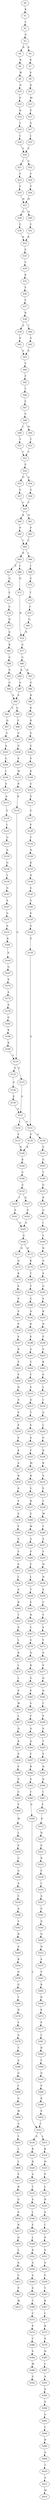 strict digraph  {
	S0 -> S1 [ label = K ];
	S1 -> S2 [ label = L ];
	S2 -> S3 [ label = G ];
	S3 -> S4 [ label = R ];
	S3 -> S5 [ label = K ];
	S4 -> S6 [ label = R ];
	S5 -> S7 [ label = K ];
	S6 -> S8 [ label = W ];
	S7 -> S9 [ label = S ];
	S8 -> S10 [ label = D ];
	S9 -> S11 [ label = D ];
	S10 -> S12 [ label = P ];
	S11 -> S13 [ label = M ];
	S12 -> S14 [ label = D ];
	S13 -> S15 [ label = E ];
	S14 -> S16 [ label = T ];
	S15 -> S17 [ label = S ];
	S16 -> S18 [ label = L ];
	S17 -> S19 [ label = L ];
	S18 -> S20 [ label = V ];
	S19 -> S20 [ label = V ];
	S20 -> S21 [ label = L ];
	S20 -> S22 [ label = V ];
	S21 -> S23 [ label = Y ];
	S22 -> S24 [ label = F ];
	S23 -> S25 [ label = F ];
	S24 -> S26 [ label = F ];
	S25 -> S27 [ label = H ];
	S26 -> S27 [ label = H ];
	S27 -> S28 [ label = Q ];
	S27 -> S29 [ label = H ];
	S28 -> S30 [ label = C ];
	S29 -> S31 [ label = C ];
	S30 -> S32 [ label = K ];
	S31 -> S32 [ label = K ];
	S32 -> S33 [ label = E ];
	S33 -> S34 [ label = C ];
	S34 -> S35 [ label = K ];
	S35 -> S36 [ label = V ];
	S36 -> S37 [ label = F ];
	S37 -> S38 [ label = R ];
	S38 -> S39 [ label = A ];
	S38 -> S40 [ label = T ];
	S39 -> S41 [ label = S ];
	S40 -> S42 [ label = S ];
	S41 -> S43 [ label = S ];
	S42 -> S43 [ label = S ];
	S43 -> S44 [ label = V ];
	S44 -> S45 [ label = F ];
	S45 -> S46 [ label = T ];
	S46 -> S47 [ label = E ];
	S47 -> S48 [ label = V ];
	S48 -> S49 [ label = L ];
	S48 -> S50 [ label = H ];
	S49 -> S51 [ label = T ];
	S50 -> S52 [ label = T ];
	S51 -> S53 [ label = C ];
	S52 -> S53 [ label = C ];
	S53 -> S54 [ label = P ];
	S54 -> S55 [ label = D ];
	S54 -> S56 [ label = S ];
	S55 -> S57 [ label = G ];
	S56 -> S58 [ label = G ];
	S57 -> S59 [ label = C ];
	S58 -> S59 [ label = C ];
	S59 -> S60 [ label = K ];
	S59 -> S61 [ label = N ];
	S60 -> S62 [ label = P ];
	S61 -> S63 [ label = P ];
	S62 -> S64 [ label = C ];
	S63 -> S64 [ label = C ];
	S64 -> S65 [ label = R ];
	S64 -> S66 [ label = I ];
	S65 -> S67 [ label = P ];
	S65 -> S68 [ label = L ];
	S66 -> S69 [ label = I ];
	S67 -> S70 [ label = Q ];
	S68 -> S71 [ label = Q ];
	S69 -> S72 [ label = G ];
	S70 -> S73 [ label = E ];
	S71 -> S74 [ label = N ];
	S72 -> S75 [ label = T ];
	S73 -> S76 [ label = G ];
	S74 -> S77 [ label = G ];
	S75 -> S78 [ label = F ];
	S76 -> S79 [ label = D ];
	S77 -> S80 [ label = G ];
	S78 -> S81 [ label = Q ];
	S79 -> S82 [ label = G ];
	S80 -> S83 [ label = N ];
	S80 -> S84 [ label = K ];
	S81 -> S74 [ label = N ];
	S82 -> S85 [ label = K ];
	S83 -> S86 [ label = G ];
	S84 -> S87 [ label = G ];
	S85 -> S88 [ label = G ];
	S86 -> S89 [ label = R ];
	S87 -> S90 [ label = S ];
	S88 -> S91 [ label = S ];
	S89 -> S92 [ label = K ];
	S90 -> S93 [ label = G ];
	S90 -> S94 [ label = G ];
	S91 -> S95 [ label = G ];
	S92 -> S96 [ label = R ];
	S93 -> S97 [ label = Q ];
	S94 -> S98 [ label = G ];
	S95 -> S90 [ label = S ];
	S96 -> S99 [ label = G ];
	S97 -> S100 [ label = G ];
	S98 -> S101 [ label = S ];
	S99 -> S102 [ label = G ];
	S100 -> S103 [ label = A ];
	S101 -> S104 [ label = G ];
	S102 -> S105 [ label = S ];
	S103 -> S106 [ label = G ];
	S104 -> S107 [ label = S ];
	S105 -> S108 [ label = K ];
	S106 -> S109 [ label = L ];
	S107 -> S110 [ label = M ];
	S108 -> S111 [ label = G ];
	S109 -> S112 [ label = G ];
	S110 -> S113 [ label = R ];
	S111 -> S114 [ label = G ];
	S112 -> S115 [ label = A ];
	S113 -> S116 [ label = K ];
	S114 -> S117 [ label = G ];
	S115 -> S118 [ label = G ];
	S116 -> S119 [ label = G ];
	S117 -> S120 [ label = V ];
	S118 -> S121 [ label = L ];
	S119 -> S122 [ label = G ];
	S119 -> S123 [ label = E ];
	S120 -> S124 [ label = T ];
	S121 -> S125 [ label = G ];
	S122 -> S126 [ label = G ];
	S123 -> S127 [ label = S ];
	S124 -> S128 [ label = N ];
	S125 -> S129 [ label = A ];
	S126 -> S130 [ label = E ];
	S127 -> S131 [ label = A ];
	S127 -> S132 [ label = I ];
	S128 -> S133 [ label = K ];
	S129 -> S134 [ label = G ];
	S130 -> S127 [ label = S ];
	S131 -> S135 [ label = S ];
	S131 -> S136 [ label = G ];
	S132 -> S137 [ label = S ];
	S133 -> S138 [ label = D ];
	S134 -> S139 [ label = L ];
	S135 -> S140 [ label = K ];
	S136 -> S141 [ label = G ];
	S137 -> S140 [ label = K ];
	S138 -> S142 [ label = G ];
	S139 -> S143 [ label = G ];
	S140 -> S144 [ label = K ];
	S141 -> S145 [ label = G ];
	S142 -> S146 [ label = S ];
	S143 -> S147 [ label = S ];
	S144 -> S148 [ label = G ];
	S145 -> S149 [ label = T ];
	S146 -> S150 [ label = S ];
	S147 -> S151 [ label = G ];
	S148 -> S152 [ label = G ];
	S149 -> S153 [ label = G ];
	S150 -> S154 [ label = G ];
	S151 -> S155 [ label = A ];
	S152 -> S156 [ label = T ];
	S152 -> S157 [ label = D ];
	S153 -> S158 [ label = R ];
	S154 -> S159 [ label = S ];
	S155 -> S160 [ label = K ];
	S156 -> S161 [ label = P ];
	S157 -> S162 [ label = P ];
	S158 -> S163 [ label = G ];
	S159 -> S131 [ label = A ];
	S160 -> S164 [ label = S ];
	S161 -> S165 [ label = G ];
	S162 -> S165 [ label = G ];
	S163 -> S166 [ label = I ];
	S164 -> S167 [ label = G ];
	S165 -> S168 [ label = G ];
	S166 -> S169 [ label = L ];
	S167 -> S170 [ label = S ];
	S168 -> S171 [ label = Q ];
	S168 -> S172 [ label = D ];
	S169 -> S173 [ label = N ];
	S170 -> S174 [ label = A ];
	S171 -> S175 [ label = Q ];
	S172 -> S176 [ label = K ];
	S173 -> S177 [ label = G ];
	S174 -> S178 [ label = S ];
	S175 -> S179 [ label = K ];
	S176 -> S180 [ label = T ];
	S177 -> S181 [ label = S ];
	S178 -> S182 [ label = G ];
	S179 -> S183 [ label = S ];
	S180 -> S184 [ label = T ];
	S181 -> S185 [ label = G ];
	S182 -> S186 [ label = K ];
	S183 -> S187 [ label = P ];
	S184 -> S188 [ label = G ];
	S185 -> S189 [ label = S ];
	S186 -> S190 [ label = K ];
	S187 -> S191 [ label = P ];
	S188 -> S192 [ label = D ];
	S189 -> S193 [ label = K ];
	S190 -> S119 [ label = G ];
	S191 -> S194 [ label = P ];
	S192 -> S195 [ label = K ];
	S193 -> S196 [ label = D ];
	S194 -> S197 [ label = S ];
	S195 -> S198 [ label = S ];
	S196 -> S199 [ label = P ];
	S197 -> S200 [ label = R ];
	S198 -> S201 [ label = G ];
	S199 -> S202 [ label = V ];
	S200 -> S203 [ label = P ];
	S201 -> S204 [ label = Y ];
	S202 -> S205 [ label = K ];
	S203 -> S206 [ label = P ];
	S204 -> S207 [ label = C ];
	S205 -> S208 [ label = G ];
	S206 -> S209 [ label = H ];
	S207 -> S210 [ label = V ];
	S208 -> S211 [ label = L ];
	S209 -> S212 [ label = S ];
	S210 -> S213 [ label = A ];
	S211 -> S214 [ label = I ];
	S212 -> S215 [ label = P ];
	S213 -> S216 [ label = T ];
	S214 -> S217 [ label = G ];
	S215 -> S218 [ label = P ];
	S216 -> S219 [ label = E ];
	S217 -> S220 [ label = L ];
	S218 -> S221 [ label = E ];
	S219 -> S222 [ label = S ];
	S220 -> S223 [ label = G ];
	S221 -> S224 [ label = K ];
	S222 -> S225 [ label = F ];
	S223 -> S226 [ label = R ];
	S224 -> S227 [ label = A ];
	S225 -> S228 [ label = M ];
	S226 -> S229 [ label = R ];
	S227 -> S230 [ label = R ];
	S228 -> S231 [ label = R ];
	S229 -> S232 [ label = G ];
	S230 -> S233 [ label = S ];
	S231 -> S234 [ label = V ];
	S232 -> S235 [ label = E ];
	S233 -> S236 [ label = V ];
	S234 -> S237 [ label = R ];
	S235 -> S238 [ label = C ];
	S236 -> S239 [ label = S ];
	S237 -> S240 [ label = V ];
	S238 -> S241 [ label = M ];
	S239 -> S242 [ label = P ];
	S240 -> S243 [ label = W ];
	S241 -> S244 [ label = T ];
	S242 -> S245 [ label = S ];
	S243 -> S246 [ label = A ];
	S244 -> S247 [ label = A ];
	S245 -> S248 [ label = F ];
	S246 -> S249 [ label = P ];
	S247 -> S250 [ label = Y ];
	S248 -> S251 [ label = S ];
	S249 -> S252 [ label = F ];
	S250 -> S253 [ label = N ];
	S251 -> S254 [ label = L ];
	S252 -> S255 [ label = L ];
	S253 -> S256 [ label = N ];
	S254 -> S257 [ label = A ];
	S255 -> S258 [ label = T ];
	S256 -> S259 [ label = S ];
	S257 -> S260 [ label = R ];
	S258 -> S261 [ label = E ];
	S259 -> S262 [ label = C ];
	S260 -> S263 [ label = T ];
	S261 -> S264 [ label = R ];
	S262 -> S265 [ label = Y ];
	S263 -> S266 [ label = P ];
	S264 -> S267 [ label = C ];
	S265 -> S268 [ label = V ];
	S266 -> S269 [ label = L ];
	S267 -> S270 [ label = S ];
	S268 -> S271 [ label = Y ];
	S269 -> S272 [ label = R ];
	S270 -> S273 [ label = Q ];
	S271 -> S274 [ label = V ];
	S272 -> S275 [ label = L ];
	S273 -> S276 [ label = R ];
	S274 -> S277 [ label = P ];
	S275 -> S278 [ label = L ];
	S276 -> S279 [ label = G ];
	S277 -> S280 [ label = Q ];
	S278 -> S281 [ label = P ];
	S279 -> S282 [ label = P ];
	S280 -> S283 [ label = N ];
	S281 -> S284 [ label = W ];
	S282 -> S285 [ label = V ];
	S283 -> S286 [ label = L ];
	S284 -> S287 [ label = L ];
	S285 -> S288 [ label = F ];
	S286 -> S289 [ label = F ];
	S287 -> S290 [ label = Q ];
	S288 -> S291 [ label = A ];
	S289 -> S292 [ label = S ];
	S290 -> S293 [ label = K ];
	S291 -> S294 [ label = Q ];
	S292 -> S295 [ label = T ];
	S293 -> S296 [ label = P ];
	S294 -> S297 [ label = F ];
	S295 -> S298 [ label = P ];
	S296 -> S299 [ label = F ];
	S297 -> S300 [ label = R ];
	S298 -> S301 [ label = N ];
	S299 -> S302 [ label = P ];
	S300 -> S303 [ label = S ];
	S301 -> S304 [ label = D ];
	S302 -> S305 [ label = C ];
	S303 -> S306 [ label = C ];
	S304 -> S307 [ label = I ];
	S305 -> S308 [ label = P ];
	S306 -> S309 [ label = S ];
	S307 -> S310 [ label = F ];
	S308 -> S311 [ label = W ];
	S309 -> S312 [ label = L ];
	S310 -> S313 [ label = D ];
	S311 -> S314 [ label = L ];
	S312 -> S315 [ label = L ];
	S312 -> S316 [ label = G ];
	S313 -> S317 [ label = N ];
	S314 -> S318 [ label = S ];
	S315 -> S319 [ label = K ];
	S316 -> S320 [ label = R ];
	S317 -> S321 [ label = S ];
	S318 -> S322 [ label = C ];
	S319 -> S323 [ label = H ];
	S320 -> S324 [ label = H ];
	S321 -> S325 [ label = R ];
	S322 -> S326 [ label = G ];
	S323 -> S327 [ label = P ];
	S324 -> S328 [ label = A ];
	S325 -> S329 [ label = F ];
	S326 -> S330 [ label = A ];
	S327 -> S331 [ label = L ];
	S328 -> S332 [ label = T ];
	S329 -> S333 [ label = I ];
	S330 -> S334 [ label = F ];
	S331 -> S335 [ label = N ];
	S332 -> S336 [ label = S ];
	S333 -> S337 [ label = A ];
	S334 -> S338 [ label = A ];
	S335 -> S339 [ label = S ];
	S336 -> S340 [ label = L ];
	S337 -> S341 [ label = S ];
	S338 -> S342 [ label = V ];
	S339 -> S343 [ label = I ];
	S340 -> S344 [ label = F ];
	S341 -> S345 [ label = D ];
	S342 -> S346 [ label = R ];
	S343 -> S347 [ label = P ];
	S344 -> S348 [ label = L ];
	S345 -> S349 [ label = Q ];
	S346 -> S350 [ label = A ];
	S347 -> S351 [ label = S ];
	S348 -> S352 [ label = R ];
	S349 -> S353 [ label = N ];
	S350 -> S354 [ label = R ];
	S351 -> S355 [ label = V ];
	S352 -> S356 [ label = A ];
	S353 -> S357 [ label = S ];
	S354 -> S358 [ label = G ];
	S355 -> S359 [ label = F ];
	S356 -> S360 [ label = A ];
	S357 -> S361 [ label = Y ];
	S358 -> S362 [ label = G ];
	S359 -> S363 [ label = T ];
	S360 -> S364 [ label = S ];
	S361 -> S365 [ label = R ];
	S362 -> S366 [ label = T ];
	S363 -> S367 [ label = K ];
	S364 -> S368 [ label = T ];
	S365 -> S369 [ label = R ];
	S366 -> S370 [ label = N ];
	S367 -> S371 [ label = I ];
	S368 -> S372 [ label = C ];
	S369 -> S373 [ label = K ];
	S370 -> S374 [ label = V ];
	S371 -> S375 [ label = R ];
	S372 -> S376 [ label = P ];
	S373 -> S377 [ label = P ];
	S374 -> S378 [ label = A ];
	S375 -> S379 [ label = S ];
	S376 -> S380 [ label = C ];
	S377 -> S381 [ label = L ];
	S378 -> S382 [ label = T ];
	S379 -> S383 [ label = H ];
	S380 -> S384 [ label = S ];
	S381 -> S385 [ label = R ];
	S382 -> S386 [ label = A ];
	S383 -> S387 [ label = L ];
	S384 -> S388 [ label = M ];
	S385 -> S389 [ label = F ];
	S386 -> S390 [ label = G ];
	S387 -> S391 [ label = A ];
	S388 -> S392 [ label = V ];
	S389 -> S393 [ label = Q ];
	S390 -> S394 [ label = L ];
	S391 -> S395 [ label = S ];
	S393 -> S396 [ label = E ];
	S394 -> S397 [ label = G ];
	S395 -> S398 [ label = S ];
	S396 -> S399 [ label = K ];
	S397 -> S400 [ label = W ];
	S398 -> S401 [ label = G ];
	S399 -> S402 [ label = S ];
	S400 -> S403 [ label = A ];
	S401 -> S404 [ label = C ];
	S402 -> S312 [ label = L ];
	S403 -> S405 [ label = Y ];
	S404 -> S406 [ label = R ];
	S405 -> S407 [ label = L ];
	S406 -> S408 [ label = A ];
	S407 -> S409 [ label = L ];
	S408 -> S410 [ label = T ];
	S409 -> S411 [ label = P ];
	S410 -> S412 [ label = A ];
	S411 -> S413 [ label = R ];
	S412 -> S414 [ label = M ];
	S413 -> S415 [ label = G ];
	S415 -> S416 [ label = S ];
	S416 -> S417 [ label = R ];
	S417 -> S418 [ label = Q ];
	S418 -> S419 [ label = L ];
	S419 -> S420 [ label = A ];
	S420 -> S421 [ label = C ];
	S421 -> S422 [ label = P ];
	S422 -> S423 [ label = M ];
}
